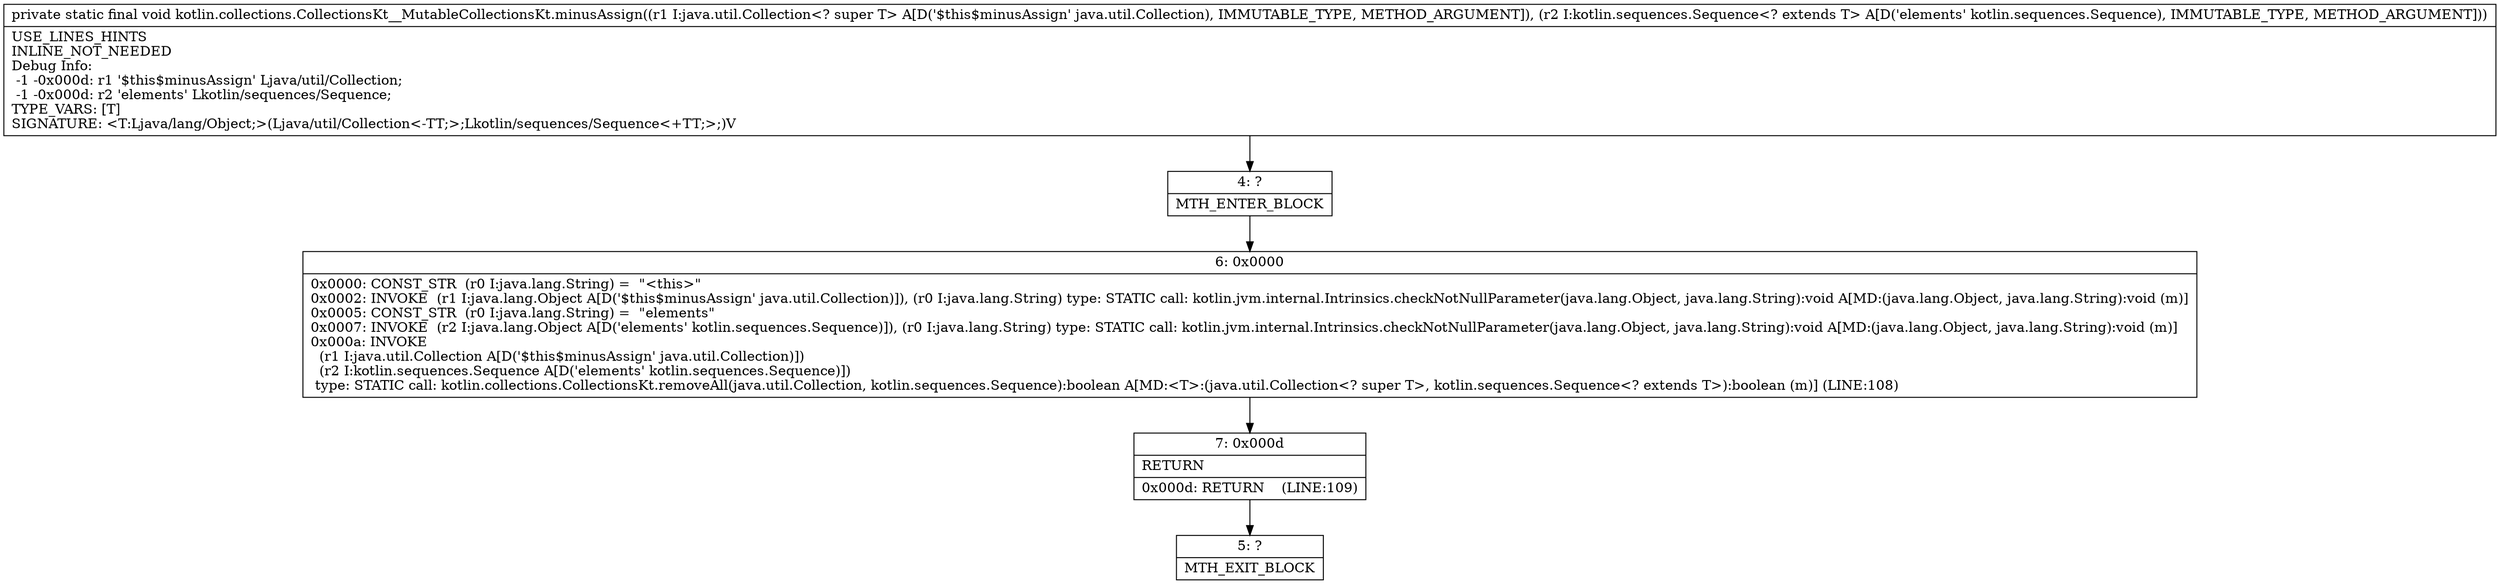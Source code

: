 digraph "CFG forkotlin.collections.CollectionsKt__MutableCollectionsKt.minusAssign(Ljava\/util\/Collection;Lkotlin\/sequences\/Sequence;)V" {
Node_4 [shape=record,label="{4\:\ ?|MTH_ENTER_BLOCK\l}"];
Node_6 [shape=record,label="{6\:\ 0x0000|0x0000: CONST_STR  (r0 I:java.lang.String) =  \"\<this\>\" \l0x0002: INVOKE  (r1 I:java.lang.Object A[D('$this$minusAssign' java.util.Collection)]), (r0 I:java.lang.String) type: STATIC call: kotlin.jvm.internal.Intrinsics.checkNotNullParameter(java.lang.Object, java.lang.String):void A[MD:(java.lang.Object, java.lang.String):void (m)]\l0x0005: CONST_STR  (r0 I:java.lang.String) =  \"elements\" \l0x0007: INVOKE  (r2 I:java.lang.Object A[D('elements' kotlin.sequences.Sequence)]), (r0 I:java.lang.String) type: STATIC call: kotlin.jvm.internal.Intrinsics.checkNotNullParameter(java.lang.Object, java.lang.String):void A[MD:(java.lang.Object, java.lang.String):void (m)]\l0x000a: INVOKE  \l  (r1 I:java.util.Collection A[D('$this$minusAssign' java.util.Collection)])\l  (r2 I:kotlin.sequences.Sequence A[D('elements' kotlin.sequences.Sequence)])\l type: STATIC call: kotlin.collections.CollectionsKt.removeAll(java.util.Collection, kotlin.sequences.Sequence):boolean A[MD:\<T\>:(java.util.Collection\<? super T\>, kotlin.sequences.Sequence\<? extends T\>):boolean (m)] (LINE:108)\l}"];
Node_7 [shape=record,label="{7\:\ 0x000d|RETURN\l|0x000d: RETURN    (LINE:109)\l}"];
Node_5 [shape=record,label="{5\:\ ?|MTH_EXIT_BLOCK\l}"];
MethodNode[shape=record,label="{private static final void kotlin.collections.CollectionsKt__MutableCollectionsKt.minusAssign((r1 I:java.util.Collection\<? super T\> A[D('$this$minusAssign' java.util.Collection), IMMUTABLE_TYPE, METHOD_ARGUMENT]), (r2 I:kotlin.sequences.Sequence\<? extends T\> A[D('elements' kotlin.sequences.Sequence), IMMUTABLE_TYPE, METHOD_ARGUMENT]))  | USE_LINES_HINTS\lINLINE_NOT_NEEDED\lDebug Info:\l  \-1 \-0x000d: r1 '$this$minusAssign' Ljava\/util\/Collection;\l  \-1 \-0x000d: r2 'elements' Lkotlin\/sequences\/Sequence;\lTYPE_VARS: [T]\lSIGNATURE: \<T:Ljava\/lang\/Object;\>(Ljava\/util\/Collection\<\-TT;\>;Lkotlin\/sequences\/Sequence\<+TT;\>;)V\l}"];
MethodNode -> Node_4;Node_4 -> Node_6;
Node_6 -> Node_7;
Node_7 -> Node_5;
}

